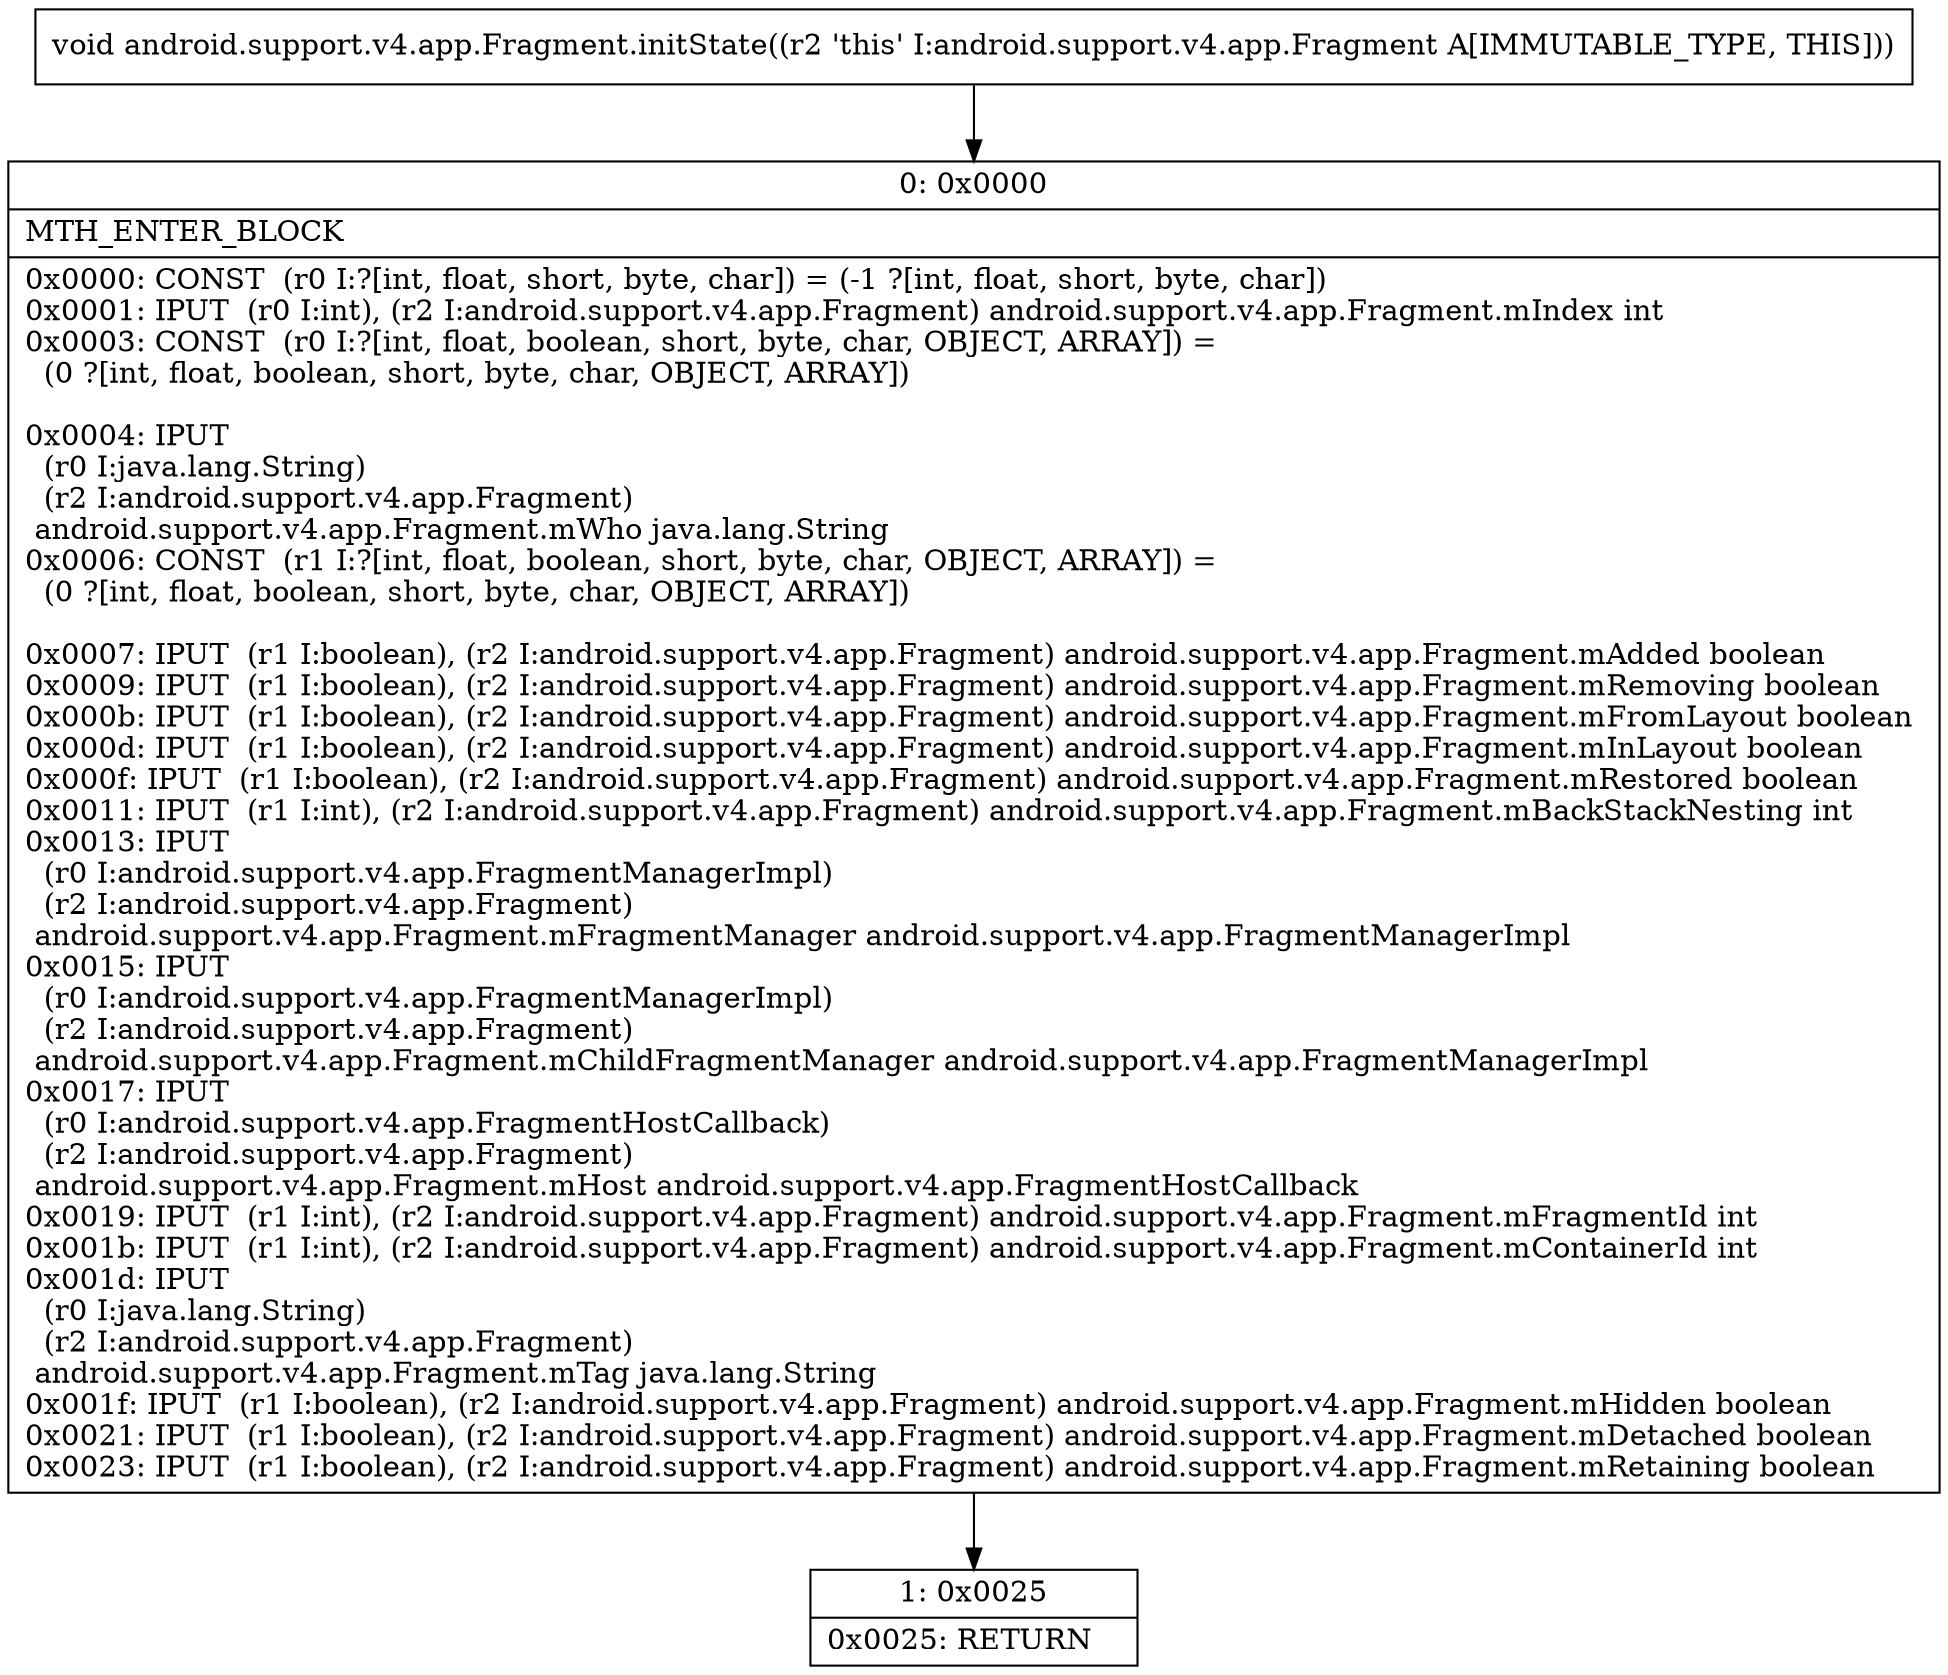 digraph "CFG forandroid.support.v4.app.Fragment.initState()V" {
Node_0 [shape=record,label="{0\:\ 0x0000|MTH_ENTER_BLOCK\l|0x0000: CONST  (r0 I:?[int, float, short, byte, char]) = (\-1 ?[int, float, short, byte, char]) \l0x0001: IPUT  (r0 I:int), (r2 I:android.support.v4.app.Fragment) android.support.v4.app.Fragment.mIndex int \l0x0003: CONST  (r0 I:?[int, float, boolean, short, byte, char, OBJECT, ARRAY]) = \l  (0 ?[int, float, boolean, short, byte, char, OBJECT, ARRAY])\l \l0x0004: IPUT  \l  (r0 I:java.lang.String)\l  (r2 I:android.support.v4.app.Fragment)\l android.support.v4.app.Fragment.mWho java.lang.String \l0x0006: CONST  (r1 I:?[int, float, boolean, short, byte, char, OBJECT, ARRAY]) = \l  (0 ?[int, float, boolean, short, byte, char, OBJECT, ARRAY])\l \l0x0007: IPUT  (r1 I:boolean), (r2 I:android.support.v4.app.Fragment) android.support.v4.app.Fragment.mAdded boolean \l0x0009: IPUT  (r1 I:boolean), (r2 I:android.support.v4.app.Fragment) android.support.v4.app.Fragment.mRemoving boolean \l0x000b: IPUT  (r1 I:boolean), (r2 I:android.support.v4.app.Fragment) android.support.v4.app.Fragment.mFromLayout boolean \l0x000d: IPUT  (r1 I:boolean), (r2 I:android.support.v4.app.Fragment) android.support.v4.app.Fragment.mInLayout boolean \l0x000f: IPUT  (r1 I:boolean), (r2 I:android.support.v4.app.Fragment) android.support.v4.app.Fragment.mRestored boolean \l0x0011: IPUT  (r1 I:int), (r2 I:android.support.v4.app.Fragment) android.support.v4.app.Fragment.mBackStackNesting int \l0x0013: IPUT  \l  (r0 I:android.support.v4.app.FragmentManagerImpl)\l  (r2 I:android.support.v4.app.Fragment)\l android.support.v4.app.Fragment.mFragmentManager android.support.v4.app.FragmentManagerImpl \l0x0015: IPUT  \l  (r0 I:android.support.v4.app.FragmentManagerImpl)\l  (r2 I:android.support.v4.app.Fragment)\l android.support.v4.app.Fragment.mChildFragmentManager android.support.v4.app.FragmentManagerImpl \l0x0017: IPUT  \l  (r0 I:android.support.v4.app.FragmentHostCallback)\l  (r2 I:android.support.v4.app.Fragment)\l android.support.v4.app.Fragment.mHost android.support.v4.app.FragmentHostCallback \l0x0019: IPUT  (r1 I:int), (r2 I:android.support.v4.app.Fragment) android.support.v4.app.Fragment.mFragmentId int \l0x001b: IPUT  (r1 I:int), (r2 I:android.support.v4.app.Fragment) android.support.v4.app.Fragment.mContainerId int \l0x001d: IPUT  \l  (r0 I:java.lang.String)\l  (r2 I:android.support.v4.app.Fragment)\l android.support.v4.app.Fragment.mTag java.lang.String \l0x001f: IPUT  (r1 I:boolean), (r2 I:android.support.v4.app.Fragment) android.support.v4.app.Fragment.mHidden boolean \l0x0021: IPUT  (r1 I:boolean), (r2 I:android.support.v4.app.Fragment) android.support.v4.app.Fragment.mDetached boolean \l0x0023: IPUT  (r1 I:boolean), (r2 I:android.support.v4.app.Fragment) android.support.v4.app.Fragment.mRetaining boolean \l}"];
Node_1 [shape=record,label="{1\:\ 0x0025|0x0025: RETURN   \l}"];
MethodNode[shape=record,label="{void android.support.v4.app.Fragment.initState((r2 'this' I:android.support.v4.app.Fragment A[IMMUTABLE_TYPE, THIS])) }"];
MethodNode -> Node_0;
Node_0 -> Node_1;
}

